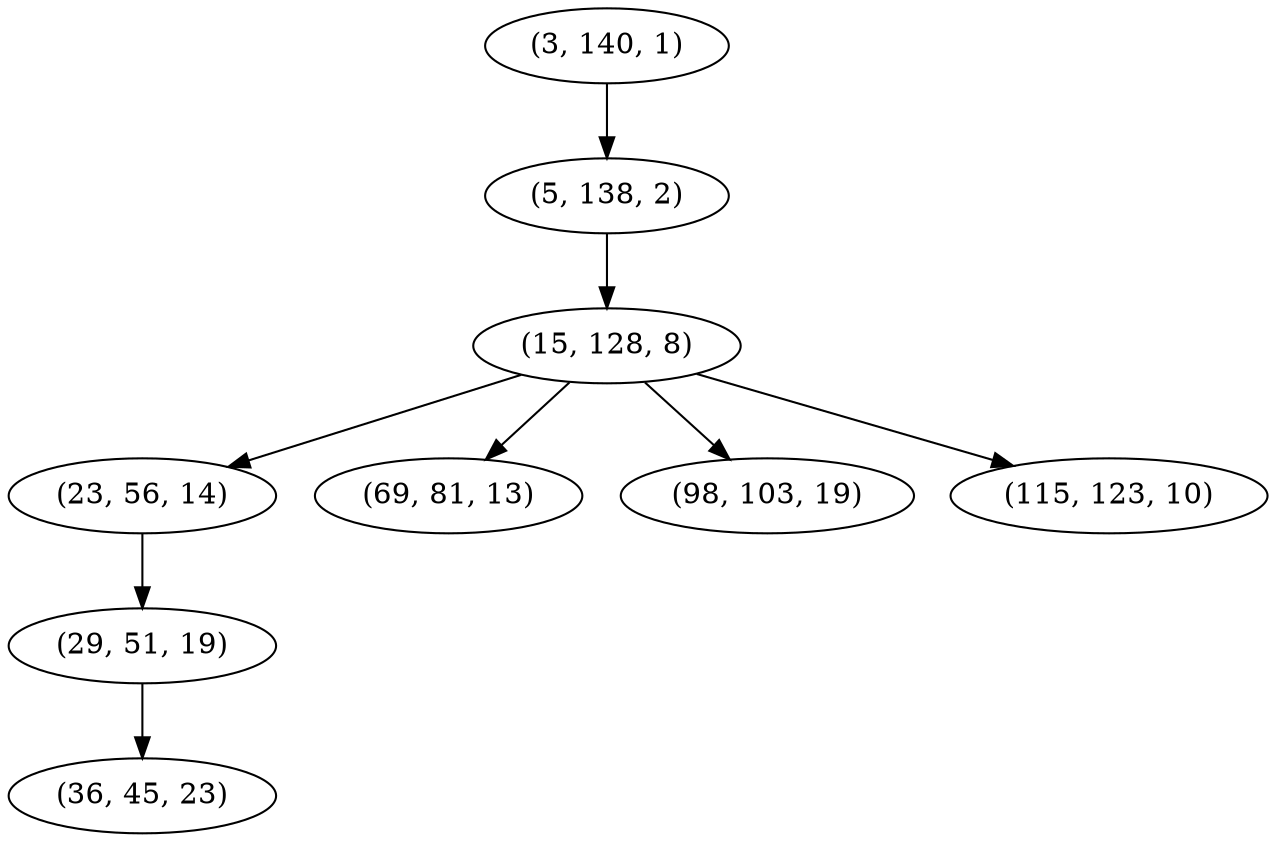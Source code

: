 digraph tree {
    "(3, 140, 1)";
    "(5, 138, 2)";
    "(15, 128, 8)";
    "(23, 56, 14)";
    "(29, 51, 19)";
    "(36, 45, 23)";
    "(69, 81, 13)";
    "(98, 103, 19)";
    "(115, 123, 10)";
    "(3, 140, 1)" -> "(5, 138, 2)";
    "(5, 138, 2)" -> "(15, 128, 8)";
    "(15, 128, 8)" -> "(23, 56, 14)";
    "(15, 128, 8)" -> "(69, 81, 13)";
    "(15, 128, 8)" -> "(98, 103, 19)";
    "(15, 128, 8)" -> "(115, 123, 10)";
    "(23, 56, 14)" -> "(29, 51, 19)";
    "(29, 51, 19)" -> "(36, 45, 23)";
}
